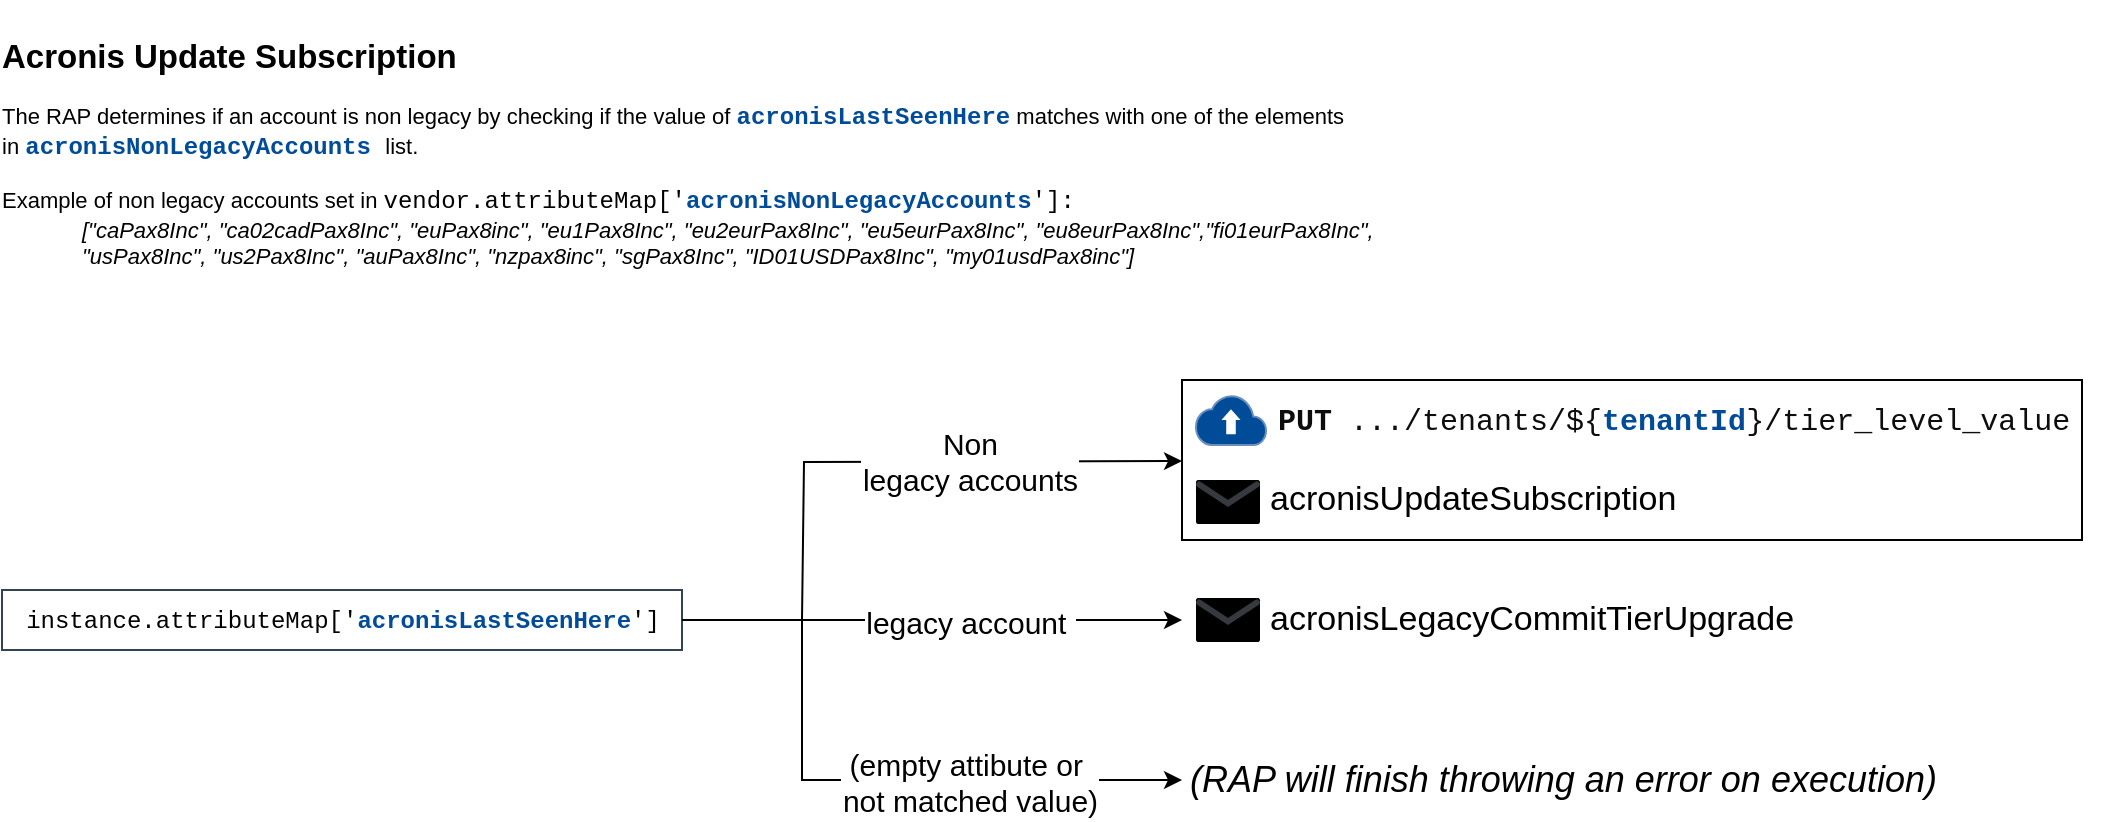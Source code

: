 <mxfile version="21.7.2" type="github">
  <diagram id="TDD3DlGXEbV9IOPgScCF" name="Página-1">
    <mxGraphModel dx="1598" dy="458" grid="1" gridSize="10" guides="1" tooltips="1" connect="1" arrows="1" fold="1" page="1" pageScale="1" pageWidth="827" pageHeight="1169" math="0" shadow="0">
      <root>
        <mxCell id="0" />
        <mxCell id="1" parent="0" />
        <mxCell id="rIQfyR41lnT2qLLvc7yr-7" value="" style="rounded=0;whiteSpace=wrap;html=1;fillColor=none;" parent="1" vertex="1">
          <mxGeometry x="520" y="200" width="450" height="80" as="geometry" />
        </mxCell>
        <mxCell id="wjJ1wBpAPWjhshaP4NoO-37" value="" style="dashed=0;fontSize=18;shape=mxgraph.gmdl.mail;verticalAlign=top;labelPosition=center;verticalLabelPosition=bottom;align=center;spacingTop=0;fillColor=#000000;strokeColor=#36393d;strokeWidth=3;flipH=0;flipV=0;spacing=5;" parent="1" vertex="1">
          <mxGeometry x="527" y="250" width="32" height="22" as="geometry" />
        </mxCell>
        <mxCell id="wjJ1wBpAPWjhshaP4NoO-38" value="acronisUpdateSubscription" style="text;html=1;align=left;verticalAlign=middle;resizable=0;points=[];autosize=1;strokeColor=none;fillColor=none;fontSize=17;" parent="1" vertex="1">
          <mxGeometry x="562" y="245" width="230" height="30" as="geometry" />
        </mxCell>
        <mxCell id="wjJ1wBpAPWjhshaP4NoO-41" value="acronisLegacyCommitTierUpgrade" style="text;html=1;align=left;verticalAlign=middle;resizable=0;points=[];autosize=1;strokeColor=none;fillColor=none;fontSize=17;" parent="1" vertex="1">
          <mxGeometry x="562" y="305" width="290" height="30" as="geometry" />
        </mxCell>
        <mxCell id="wjJ1wBpAPWjhshaP4NoO-42" value="" style="dashed=0;fontSize=18;shape=mxgraph.gmdl.mail;verticalAlign=top;labelPosition=center;verticalLabelPosition=bottom;align=center;spacingTop=0;fillColor=#000000;strokeColor=#36393d;strokeWidth=3;flipH=0;flipV=0;spacing=5;" parent="1" vertex="1">
          <mxGeometry x="527" y="309" width="32" height="22" as="geometry" />
        </mxCell>
        <mxCell id="wjJ1wBpAPWjhshaP4NoO-48" value="&lt;div style=&quot;line-height: 15px; font-size: 12px;&quot;&gt;&lt;span style=&quot;font-size: 12px;&quot;&gt;&lt;font face=&quot;Consolas, Courier New, monospace&quot; style=&quot;font-size: 12px;&quot;&gt;&lt;span style=&quot;font-size: 12px;&quot;&gt;instance.attributeMap[&#39;&lt;/span&gt;&lt;/font&gt;&lt;font face=&quot;Consolas, Courier New, monospace&quot; style=&quot;font-size: 12px;&quot;&gt;&lt;font color=&quot;#004c99&quot; style=&quot;font-size: 12px;&quot;&gt;&lt;span style=&quot;font-size: 12px;&quot;&gt;&lt;b style=&quot;font-size: 12px;&quot;&gt;acronisLastSeenHere&lt;/b&gt;&lt;/span&gt;&lt;/font&gt;&lt;font style=&quot;font-size: 12px;&quot;&gt;&lt;span style=&quot;font-size: 12px;&quot;&gt;&#39;]&lt;/span&gt;&lt;/font&gt;&lt;/font&gt;&lt;/span&gt;&lt;/div&gt;" style="text;html=1;align=center;verticalAlign=middle;resizable=0;points=[];autosize=1;strokeColor=#314354;fillColor=none;fontSize=12;spacing=3;fontColor=#000000;labelBackgroundColor=none;labelBorderColor=none;" parent="1" vertex="1">
          <mxGeometry x="-70" y="305" width="340" height="30" as="geometry" />
        </mxCell>
        <mxCell id="wjJ1wBpAPWjhshaP4NoO-50" value="&lt;div style=&quot;line-height: 15px; font-size: 15px;&quot;&gt;&lt;font face=&quot;Consolas, Courier New, monospace&quot; style=&quot;font-size: 15px;&quot;&gt;&lt;font style=&quot;color: rgb(13, 13, 13); font-size: 15px;&quot;&gt;&lt;font style=&quot;font-size: 15px;&quot;&gt;&lt;b style=&quot;&quot;&gt;PUT &lt;/b&gt;&lt;/font&gt;&lt;span style=&quot;font-size: 15px;&quot;&gt;.../tenants/${&lt;/span&gt;&lt;/font&gt;&lt;font color=&quot;#004c99&quot; style=&quot;font-size: 15px;&quot;&gt;&lt;b&gt;tenantId&lt;/b&gt;&lt;/font&gt;&lt;font style=&quot;color: rgb(13, 13, 13); font-size: 15px;&quot;&gt;}/tier_level_value&lt;/font&gt;&lt;/font&gt;&lt;br style=&quot;font-size: 15px;&quot;&gt;&lt;/div&gt;" style="text;html=1;align=left;verticalAlign=middle;resizable=0;points=[];autosize=1;strokeColor=none;fillColor=none;fontSize=15;" parent="1" vertex="1">
          <mxGeometry x="565.85" y="205" width="420" height="30" as="geometry" />
        </mxCell>
        <mxCell id="wjJ1wBpAPWjhshaP4NoO-88" value="" style="dashed=0;html=1;shape=mxgraph.gmdl.upload;strokeColor=#6c8ebf;fillColor=#004C99;labelBackgroundColor=#4D4D4D;fontSize=18;" parent="1" vertex="1">
          <mxGeometry x="527" y="207.5" width="35" height="25" as="geometry" />
        </mxCell>
        <mxCell id="wjJ1wBpAPWjhshaP4NoO-98" value="" style="endArrow=classic;html=1;rounded=0;fontSize=12;fontColor=#FFFFFF;" parent="1" source="wjJ1wBpAPWjhshaP4NoO-48" target="rIQfyR41lnT2qLLvc7yr-7" edge="1">
          <mxGeometry relative="1" as="geometry">
            <mxPoint x="280" y="310" as="sourcePoint" />
            <mxPoint x="506" y="266.724" as="targetPoint" />
            <Array as="points">
              <mxPoint x="330" y="320" />
              <mxPoint x="331" y="241" />
            </Array>
          </mxGeometry>
        </mxCell>
        <mxCell id="wjJ1wBpAPWjhshaP4NoO-99" value="Non &#xa;legacy accounts" style="edgeLabel;resizable=0;align=center;verticalAlign=middle;fillColor=none;spacing=4;fontSize=15;labelBorderColor=none;" parent="wjJ1wBpAPWjhshaP4NoO-98" connectable="0" vertex="1">
          <mxGeometry relative="1" as="geometry">
            <mxPoint x="58" y="-1" as="offset" />
          </mxGeometry>
        </mxCell>
        <mxCell id="wjJ1wBpAPWjhshaP4NoO-100" value="" style="endArrow=classic;html=1;rounded=0;fontSize=12;fontColor=#FFFFFF;" parent="1" source="wjJ1wBpAPWjhshaP4NoO-48" edge="1">
          <mxGeometry relative="1" as="geometry">
            <mxPoint x="270" y="300" as="sourcePoint" />
            <mxPoint x="520" y="320" as="targetPoint" />
            <Array as="points" />
          </mxGeometry>
        </mxCell>
        <mxCell id="wjJ1wBpAPWjhshaP4NoO-101" value="legacy account " style="edgeLabel;resizable=0;align=center;verticalAlign=middle;fillColor=none;spacing=2;fontSize=15;labelBorderColor=none;" parent="wjJ1wBpAPWjhshaP4NoO-100" connectable="0" vertex="1">
          <mxGeometry relative="1" as="geometry">
            <mxPoint x="19" as="offset" />
          </mxGeometry>
        </mxCell>
        <mxCell id="rIQfyR41lnT2qLLvc7yr-8" value="" style="endArrow=classic;html=1;rounded=0;fontSize=12;fontColor=#FFFFFF;" parent="1" source="wjJ1wBpAPWjhshaP4NoO-48" edge="1">
          <mxGeometry relative="1" as="geometry">
            <mxPoint x="280" y="320" as="sourcePoint" />
            <mxPoint x="520" y="400" as="targetPoint" />
            <Array as="points">
              <mxPoint x="330" y="320" />
              <mxPoint x="330" y="400" />
            </Array>
          </mxGeometry>
        </mxCell>
        <mxCell id="rIQfyR41lnT2qLLvc7yr-9" value="(empty attibute or &#xa;not matched value)" style="edgeLabel;resizable=0;align=center;verticalAlign=middle;fillColor=none;spacing=2;fontSize=15;labelBorderColor=none;" parent="rIQfyR41lnT2qLLvc7yr-8" connectable="0" vertex="1">
          <mxGeometry relative="1" as="geometry">
            <mxPoint x="59" as="offset" />
          </mxGeometry>
        </mxCell>
        <mxCell id="rIQfyR41lnT2qLLvc7yr-12" value="&lt;font style=&quot;font-size: 18px;&quot;&gt;(RAP will finish throwing an error on execution)&lt;/font&gt;" style="text;html=1;align=left;verticalAlign=middle;resizable=0;points=[];autosize=1;strokeColor=none;fillColor=none;fontSize=18;fontStyle=2" parent="1" vertex="1">
          <mxGeometry x="522" y="380" width="400" height="40" as="geometry" />
        </mxCell>
        <mxCell id="oQIJ30QJU-7x8_eASt65-10" value="&lt;h2 data-pm-slice=&quot;1 1 []&quot;&gt;Acronis Update Subscription&lt;/h2&gt;The RAP determines if an account is non legacy by checking if the value of&amp;nbsp;&lt;b style=&quot;border-color: var(--border-color); color: rgb(0, 76, 153); font-family: Consolas, &amp;quot;Courier New&amp;quot;, monospace; font-size: 12px; text-align: center;&quot;&gt;acronisLastSeenHere&lt;/b&gt;&amp;nbsp;matches with one of the elements in&amp;nbsp;&lt;b style=&quot;border-color: var(--border-color); color: rgb(0, 76, 153); font-family: Consolas, &amp;quot;Courier New&amp;quot;, monospace; font-size: 12px; text-align: center;&quot;&gt;acronisNonLegacyAccounts&amp;nbsp;&lt;/b&gt;list.&amp;nbsp;&lt;br&gt;&lt;br&gt;Example of non legacy accounts set in&amp;nbsp;&lt;font style=&quot;border-color: var(--border-color); font-size: 12px; text-align: center;&quot; face=&quot;Consolas, Courier New, monospace&quot;&gt;vendor.attributeMap[&#39;&lt;/font&gt;&lt;font style=&quot;border-color: var(--border-color); font-size: 12px; text-align: center;&quot; face=&quot;Consolas, Courier New, monospace&quot;&gt;&lt;font style=&quot;border-color: var(--border-color);&quot; color=&quot;#004c99&quot;&gt;&lt;b style=&quot;border-color: var(--border-color);&quot;&gt;acronisNonLegacyAccounts&lt;/b&gt;&lt;/font&gt;&#39;]:&lt;br&gt;&lt;/font&gt;&lt;blockquote style=&quot;margin: 0 0 0 40px; border: none; padding: 0px;&quot;&gt;&lt;i&gt;[&quot;caPax8Inc&quot;, &quot;ca02cadPax8Inc&quot;, &quot;euPax8inc&quot;, &quot;eu1Pax8Inc&quot;, &quot;eu2eurPax8Inc&quot;, &quot;eu5eurPax8Inc&quot;, &quot;eu8eurPax8Inc&quot;,&quot;fi01eurPax8Inc&quot;, &quot;usPax8Inc&quot;, &quot;us2Pax8Inc&quot;, &quot;auPax8Inc&quot;, &quot;nzpax8inc&quot;, &quot;sgPax8Inc&quot;, &quot;ID01USDPax8Inc&quot;, &quot;my01usdPax8inc&quot;]&lt;/i&gt;&lt;/blockquote&gt;" style="rounded=0;whiteSpace=wrap;html=1;fillColor=none;align=left;fontSize=11;verticalAlign=top;horizontal=1;spacing=0;strokeColor=none;" vertex="1" parent="1">
          <mxGeometry x="-70" y="10" width="720" height="150" as="geometry" />
        </mxCell>
      </root>
    </mxGraphModel>
  </diagram>
</mxfile>
